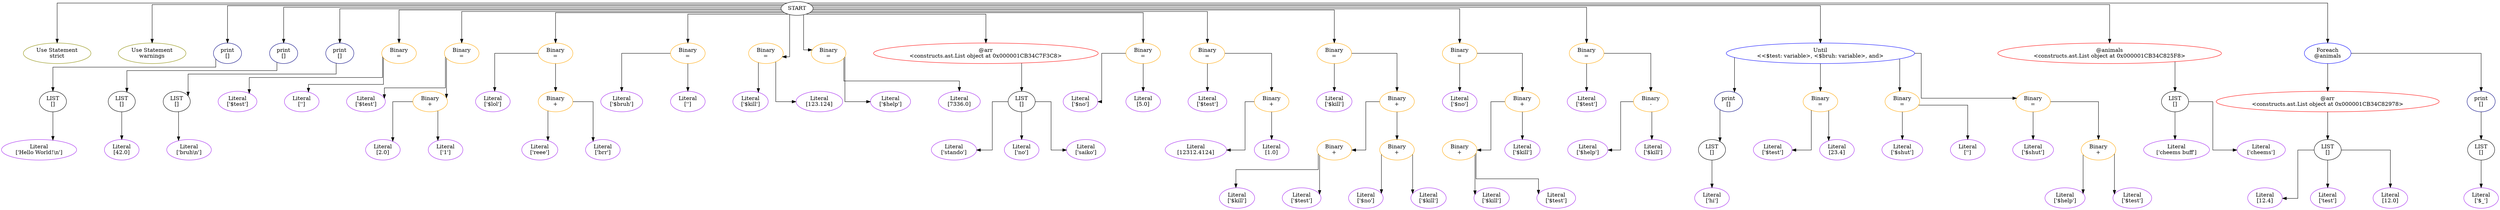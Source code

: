 digraph AST {
nodesep=1.0;
overlap=False;
ranksep=1.0;
splines=ortho;
start_0 [fillcolor=white, label=START];
"Use Statement_1" [color=yellow4, fillcolor=yellow1, group=start_0, label="Use Statement\nstrict"];
start_0 -> "Use Statement_1"  [weight=1.5];
"Use Statement_2" [color=yellow4, fillcolor=yellow1, group=start_0, label="Use Statement\nwarnings"];
start_0 -> "Use Statement_2"  [weight=1.5];
print_1 [color=navy, fillcolor=lightblue, group=start_0, label="print\n[]"];
start_0 -> print_1  [weight=1.5];
LIST_1 [color=black, fillcolor=gray, group=print_1, label="LIST\n[]"];
print_1 -> LIST_1  [weight=1.5];
Literal_1 [color=purple, fillcolor=thistle, group=LIST_1, label="Literal\n['Hello World!\\n']"];
LIST_1 -> Literal_1  [weight=1.5];
print_2 [color=navy, fillcolor=lightblue, group=start_0, label="print\n[]"];
start_0 -> print_2  [weight=1.5];
LIST_2 [color=black, fillcolor=gray, group=print_2, label="LIST\n[]"];
print_2 -> LIST_2  [weight=1.5];
Literal_2 [color=purple, fillcolor=thistle, group=LIST_2, label="Literal\n[42.0]"];
LIST_2 -> Literal_2  [weight=1.5];
print_3 [color=navy, fillcolor=lightblue, group=start_0, label="print\n[]"];
start_0 -> print_3  [weight=1.5];
LIST_3 [color=black, fillcolor=gray, group=print_3, label="LIST\n[]"];
print_3 -> LIST_3  [weight=1.5];
Literal_3 [color=purple, fillcolor=thistle, group=LIST_3, label="Literal\n['bruh\\n']"];
LIST_3 -> Literal_3  [weight=1.5];
Binary_1 [color=orange, fillcolor=lightyellow, group=start_0, label="Binary\n="];
start_0 -> Binary_1  [weight=1.5];
Literal_4 [color=purple, fillcolor=thistle, group=Binary_1, label="Literal\n['$test']"];
Binary_1 -> Literal_4  [weight=1.5];
Literal_5 [color=purple, fillcolor=thistle, group=Binary_1, label="Literal\n['']"];
Binary_1 -> Literal_5  [weight=1.5];
Binary_2 [color=orange, fillcolor=lightyellow, group=start_0, label="Binary\n="];
start_0 -> Binary_2  [weight=1.5];
Literal_6 [color=purple, fillcolor=thistle, group=Binary_2, label="Literal\n['$test']"];
Binary_2 -> Literal_6  [weight=1.5];
Binary_3 [color=orange, fillcolor=lightyellow, group=Binary_2, label="Binary\n+"];
Binary_2 -> Binary_3  [weight=1.5];
Literal_7 [color=purple, fillcolor=thistle, group=Binary_3, label="Literal\n[2.0]"];
Binary_3 -> Literal_7  [weight=1.5];
Literal_8 [color=purple, fillcolor=thistle, group=Binary_3, label="Literal\n['1']"];
Binary_3 -> Literal_8  [weight=1.5];
Binary_4 [color=orange, fillcolor=lightyellow, group=start_0, label="Binary\n="];
start_0 -> Binary_4  [weight=1.5];
Literal_9 [color=purple, fillcolor=thistle, group=Binary_4, label="Literal\n['$lol']"];
Binary_4 -> Literal_9  [weight=1.5];
Binary_5 [color=orange, fillcolor=lightyellow, group=Binary_4, label="Binary\n+"];
Binary_4 -> Binary_5  [weight=1.5];
Literal_10 [color=purple, fillcolor=thistle, group=Binary_5, label="Literal\n['reee']"];
Binary_5 -> Literal_10  [weight=1.5];
Literal_11 [color=purple, fillcolor=thistle, group=Binary_5, label="Literal\n['brr']"];
Binary_5 -> Literal_11  [weight=1.5];
Binary_6 [color=orange, fillcolor=lightyellow, group=start_0, label="Binary\n="];
start_0 -> Binary_6  [weight=1.5];
Literal_12 [color=purple, fillcolor=thistle, group=Binary_6, label="Literal\n['$bruh']"];
Binary_6 -> Literal_12  [weight=1.5];
Literal_13 [color=purple, fillcolor=thistle, group=Binary_6, label="Literal\n['']"];
Binary_6 -> Literal_13  [weight=1.5];
Binary_7 [color=orange, fillcolor=lightyellow, group=start_0, label="Binary\n="];
start_0 -> Binary_7  [weight=1.5];
Literal_14 [color=purple, fillcolor=thistle, group=Binary_7, label="Literal\n['$kill']"];
Binary_7 -> Literal_14  [weight=1.5];
Literal_15 [color=purple, fillcolor=thistle, group=Binary_7, label="Literal\n[123.124]"];
Binary_7 -> Literal_15  [weight=1.5];
Binary_8 [color=orange, fillcolor=lightyellow, group=start_0, label="Binary\n="];
start_0 -> Binary_8  [weight=1.5];
Literal_16 [color=purple, fillcolor=thistle, group=Binary_8, label="Literal\n['$help']"];
Binary_8 -> Literal_16  [weight=1.5];
Literal_17 [color=purple, fillcolor=thistle, group=Binary_8, label="Literal\n[7336.0]"];
Binary_8 -> Literal_17  [weight=1.5];
"@arr_1" [color=red, fillcolor=turquoise, group=start_0, label="@arr\n<constructs.ast.List object at 0x000001CB34C7F3C8>"];
start_0 -> "@arr_1"  [weight=1.5];
LIST_4 [color=black, fillcolor=gray, group="@arr_1", label="LIST\n[]"];
"@arr_1" -> LIST_4  [weight=1.5];
Literal_18 [color=purple, fillcolor=thistle, group=LIST_4, label="Literal\n['stando']"];
LIST_4 -> Literal_18  [weight=1.5];
Literal_19 [color=purple, fillcolor=thistle, group=LIST_4, label="Literal\n['no']"];
LIST_4 -> Literal_19  [weight=1.5];
Literal_20 [color=purple, fillcolor=thistle, group=LIST_4, label="Literal\n['saiko']"];
LIST_4 -> Literal_20  [weight=1.5];
Binary_9 [color=orange, fillcolor=lightyellow, group=start_0, label="Binary\n="];
start_0 -> Binary_9  [weight=1.5];
Literal_21 [color=purple, fillcolor=thistle, group=Binary_9, label="Literal\n['$no']"];
Binary_9 -> Literal_21  [weight=1.5];
Literal_22 [color=purple, fillcolor=thistle, group=Binary_9, label="Literal\n[5.0]"];
Binary_9 -> Literal_22  [weight=1.5];
Binary_10 [color=orange, fillcolor=lightyellow, group=start_0, label="Binary\n="];
start_0 -> Binary_10  [weight=1.5];
Literal_23 [color=purple, fillcolor=thistle, group=Binary_10, label="Literal\n['$test']"];
Binary_10 -> Literal_23  [weight=1.5];
Binary_11 [color=orange, fillcolor=lightyellow, group=Binary_10, label="Binary\n+"];
Binary_10 -> Binary_11  [weight=1.5];
Literal_24 [color=purple, fillcolor=thistle, group=Binary_11, label="Literal\n[12312.4124]"];
Binary_11 -> Literal_24  [weight=1.5];
Literal_25 [color=purple, fillcolor=thistle, group=Binary_11, label="Literal\n[1.0]"];
Binary_11 -> Literal_25  [weight=1.5];
Binary_12 [color=orange, fillcolor=lightyellow, group=start_0, label="Binary\n="];
start_0 -> Binary_12  [weight=1.5];
Literal_26 [color=purple, fillcolor=thistle, group=Binary_12, label="Literal\n['$kill']"];
Binary_12 -> Literal_26  [weight=1.5];
Binary_13 [color=orange, fillcolor=lightyellow, group=Binary_12, label="Binary\n+"];
Binary_12 -> Binary_13  [weight=1.5];
Binary_14 [color=orange, fillcolor=lightyellow, group=Binary_13, label="Binary\n+"];
Binary_13 -> Binary_14  [weight=1.5];
Literal_27 [color=purple, fillcolor=thistle, group=Binary_14, label="Literal\n['$kill']"];
Binary_14 -> Literal_27  [weight=1.5];
Literal_28 [color=purple, fillcolor=thistle, group=Binary_14, label="Literal\n['$test']"];
Binary_14 -> Literal_28  [weight=1.5];
Binary_15 [color=orange, fillcolor=lightyellow, group=Binary_13, label="Binary\n+"];
Binary_13 -> Binary_15  [weight=1.5];
Literal_29 [color=purple, fillcolor=thistle, group=Binary_15, label="Literal\n['$no']"];
Binary_15 -> Literal_29  [weight=1.5];
Literal_30 [color=purple, fillcolor=thistle, group=Binary_15, label="Literal\n['$kill']"];
Binary_15 -> Literal_30  [weight=1.5];
Binary_16 [color=orange, fillcolor=lightyellow, group=start_0, label="Binary\n="];
start_0 -> Binary_16  [weight=1.5];
Literal_31 [color=purple, fillcolor=thistle, group=Binary_16, label="Literal\n['$no']"];
Binary_16 -> Literal_31  [weight=1.5];
Binary_17 [color=orange, fillcolor=lightyellow, group=Binary_16, label="Binary\n+"];
Binary_16 -> Binary_17  [weight=1.5];
Binary_18 [color=orange, fillcolor=lightyellow, group=Binary_17, label="Binary\n+"];
Binary_17 -> Binary_18  [weight=1.5];
Literal_32 [color=purple, fillcolor=thistle, group=Binary_18, label="Literal\n['$kill']"];
Binary_18 -> Literal_32  [weight=1.5];
Literal_33 [color=purple, fillcolor=thistle, group=Binary_18, label="Literal\n['$test']"];
Binary_18 -> Literal_33  [weight=1.5];
Literal_34 [color=purple, fillcolor=thistle, group=Binary_17, label="Literal\n['$kill']"];
Binary_17 -> Literal_34  [weight=1.5];
Binary_19 [color=orange, fillcolor=lightyellow, group=start_0, label="Binary\n="];
start_0 -> Binary_19  [weight=1.5];
Literal_35 [color=purple, fillcolor=thistle, group=Binary_19, label="Literal\n['$test']"];
Binary_19 -> Literal_35  [weight=1.5];
Binary_20 [color=orange, fillcolor=lightyellow, group=Binary_19, label="Binary\n-"];
Binary_19 -> Binary_20  [weight=1.5];
Literal_36 [color=purple, fillcolor=thistle, group=Binary_20, label="Literal\n['$help']"];
Binary_20 -> Literal_36  [weight=1.5];
Literal_37 [color=purple, fillcolor=thistle, group=Binary_20, label="Literal\n['$kill']"];
Binary_20 -> Literal_37  [weight=1.5];
Until_1 [color=blue, fillcolor=palegreen, group=start_0, label="Until\n<<$test: variable>, <$bruh: variable>, and>"];
start_0 -> Until_1  [weight=1.5];
print_4 [color=navy, fillcolor=lightblue, group=Until_1, label="print\n[]"];
Until_1 -> print_4  [weight=1.5];
LIST_5 [color=black, fillcolor=gray, group=print_4, label="LIST\n[]"];
print_4 -> LIST_5  [weight=1.5];
Literal_38 [color=purple, fillcolor=thistle, group=LIST_5, label="Literal\n['hi']"];
LIST_5 -> Literal_38  [weight=1.5];
Binary_21 [color=orange, fillcolor=lightyellow, group=Until_1, label="Binary\n="];
Until_1 -> Binary_21  [weight=1.5];
Literal_39 [color=purple, fillcolor=thistle, group=Binary_21, label="Literal\n['$test']"];
Binary_21 -> Literal_39  [weight=1.5];
Literal_40 [color=purple, fillcolor=thistle, group=Binary_21, label="Literal\n[23.4]"];
Binary_21 -> Literal_40  [weight=1.5];
Binary_22 [color=orange, fillcolor=lightyellow, group=Until_1, label="Binary\n="];
Until_1 -> Binary_22  [weight=1.5];
Literal_41 [color=purple, fillcolor=thistle, group=Binary_22, label="Literal\n['$shut']"];
Binary_22 -> Literal_41  [weight=1.5];
Literal_42 [color=purple, fillcolor=thistle, group=Binary_22, label="Literal\n['']"];
Binary_22 -> Literal_42  [weight=1.5];
Binary_23 [color=orange, fillcolor=lightyellow, group=Until_1, label="Binary\n="];
Until_1 -> Binary_23  [weight=1.5];
Literal_43 [color=purple, fillcolor=thistle, group=Binary_23, label="Literal\n['$shut']"];
Binary_23 -> Literal_43  [weight=1.5];
Binary_24 [color=orange, fillcolor=lightyellow, group=Binary_23, label="Binary\n+"];
Binary_23 -> Binary_24  [weight=1.5];
Literal_44 [color=purple, fillcolor=thistle, group=Binary_24, label="Literal\n['$help']"];
Binary_24 -> Literal_44  [weight=1.5];
Literal_45 [color=purple, fillcolor=thistle, group=Binary_24, label="Literal\n['$test']"];
Binary_24 -> Literal_45  [weight=1.5];
"@animals_1" [color=red, fillcolor=turquoise, group=start_0, label="@animals\n<constructs.ast.List object at 0x000001CB34C825F8>"];
start_0 -> "@animals_1"  [weight=1.5];
LIST_6 [color=black, fillcolor=gray, group="@animals_1", label="LIST\n[]"];
"@animals_1" -> LIST_6  [weight=1.5];
Literal_46 [color=purple, fillcolor=thistle, group=LIST_6, label="Literal\n['cheems buff']"];
LIST_6 -> Literal_46  [weight=1.5];
Literal_47 [color=purple, fillcolor=thistle, group=LIST_6, label="Literal\n['cheems']"];
LIST_6 -> Literal_47  [weight=1.5];
Foreach_1 [color=blue, fillcolor=coral, group=start_0, label="Foreach\n@animals"];
start_0 -> Foreach_1  [weight=1.5];
"@arr_2" [color=red, fillcolor=turquoise, group=Foreach_1, label="@arr\n<constructs.ast.List object at 0x000001CB34C82978>"];
Foreach_1 -> "@arr_2"  [weight=1.5];
LIST_7 [color=black, fillcolor=gray, group="@arr_2", label="LIST\n[]"];
"@arr_2" -> LIST_7  [weight=1.5];
Literal_48 [color=purple, fillcolor=thistle, group=LIST_7, label="Literal\n[12.4]"];
LIST_7 -> Literal_48  [weight=1.5];
Literal_49 [color=purple, fillcolor=thistle, group=LIST_7, label="Literal\n['test']"];
LIST_7 -> Literal_49  [weight=1.5];
Literal_50 [color=purple, fillcolor=thistle, group=LIST_7, label="Literal\n[12.0]"];
LIST_7 -> Literal_50  [weight=1.5];
print_5 [color=navy, fillcolor=lightblue, group=Foreach_1, label="print\n[]"];
Foreach_1 -> print_5  [weight=1.5];
LIST_8 [color=black, fillcolor=gray, group=print_5, label="LIST\n[]"];
print_5 -> LIST_8  [weight=1.5];
Literal_51 [color=purple, fillcolor=thistle, group=LIST_8, label="Literal\n['$_']"];
LIST_8 -> Literal_51  [weight=1.5];
}
